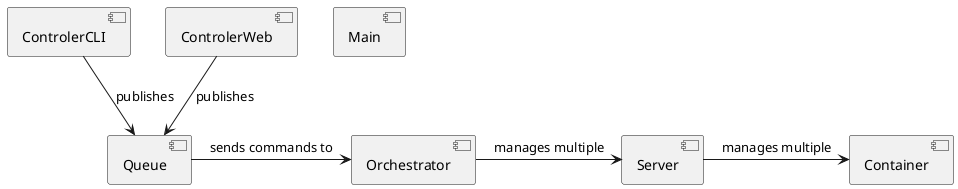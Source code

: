 @startuml Component


component Main
component Orchestrator
component Queue
component ControlerCLI
component ControlerWeb
component Server
component Container

' Main -down-> Orchestrator : starts
' Main -down-> Queue : starts
' Main -down-> ControlerCLI : starts
' Main -down-> ControlerWeb : starts

ControlerCLI --> Queue : publishes
ControlerWeb --> Queue : publishes

Queue -right-> Orchestrator : sends commands to

Orchestrator -right-> Server : manages multiple

Server -right-> Container : manages multiple

@enduml